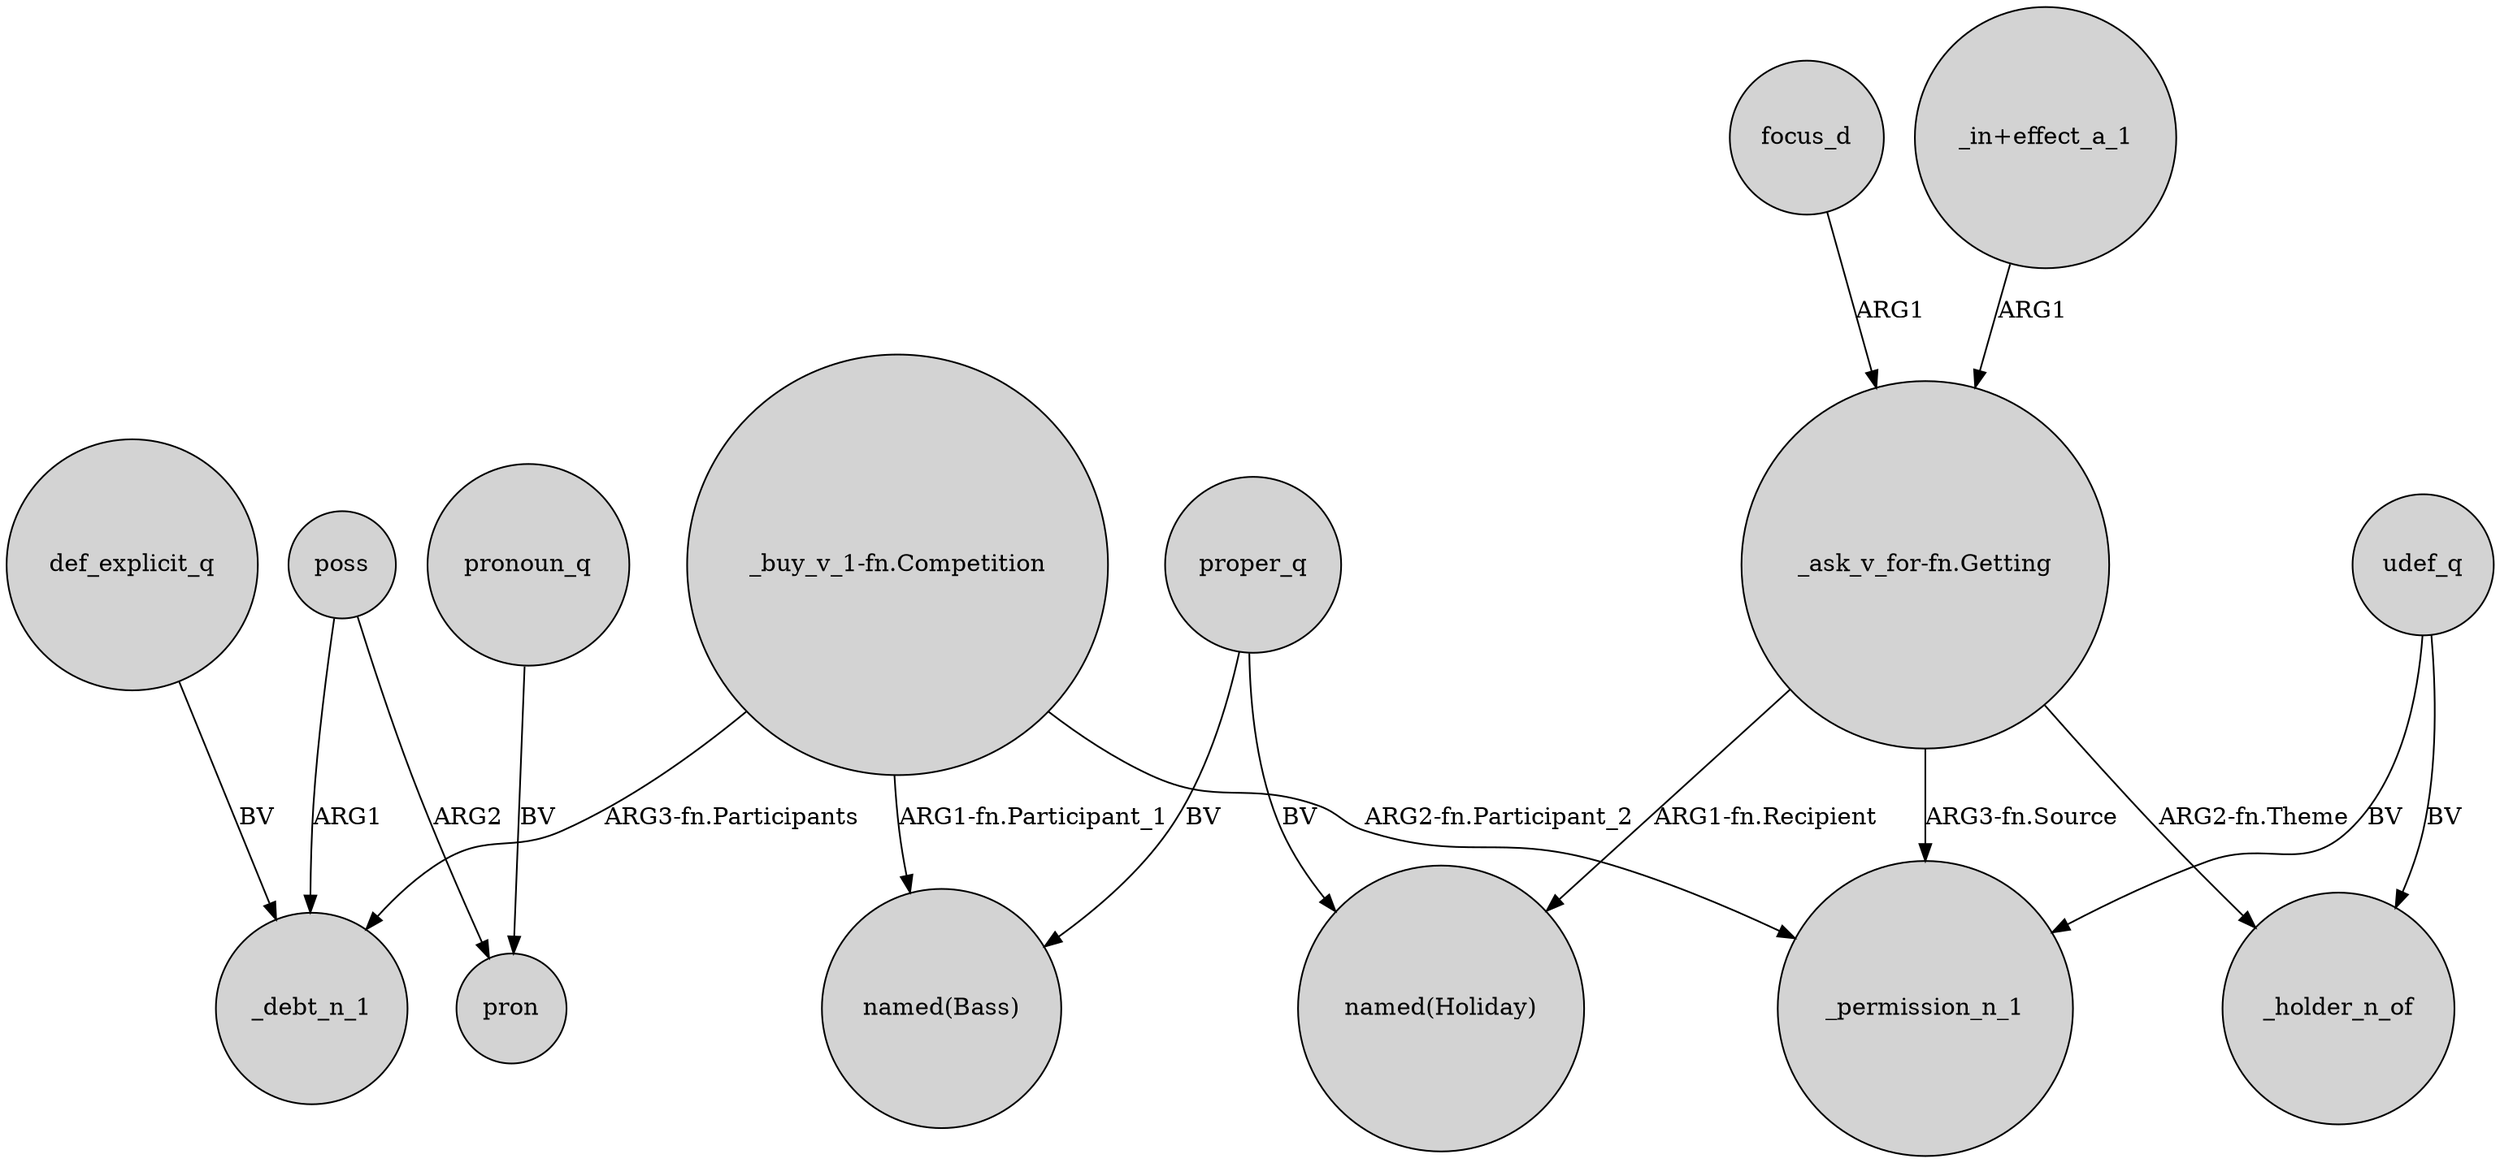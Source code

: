 digraph {
	node [shape=circle style=filled]
	def_explicit_q -> _debt_n_1 [label=BV]
	udef_q -> _holder_n_of [label=BV]
	proper_q -> "named(Bass)" [label=BV]
	proper_q -> "named(Holiday)" [label=BV]
	"_ask_v_for-fn.Getting" -> _permission_n_1 [label="ARG3-fn.Source"]
	udef_q -> _permission_n_1 [label=BV]
	focus_d -> "_ask_v_for-fn.Getting" [label=ARG1]
	poss -> pron [label=ARG2]
	"_ask_v_for-fn.Getting" -> _holder_n_of [label="ARG2-fn.Theme"]
	"_ask_v_for-fn.Getting" -> "named(Holiday)" [label="ARG1-fn.Recipient"]
	"_buy_v_1-fn.Competition" -> _permission_n_1 [label="ARG2-fn.Participant_2"]
	poss -> _debt_n_1 [label=ARG1]
	pronoun_q -> pron [label=BV]
	"_buy_v_1-fn.Competition" -> _debt_n_1 [label="ARG3-fn.Participants"]
	"_in+effect_a_1" -> "_ask_v_for-fn.Getting" [label=ARG1]
	"_buy_v_1-fn.Competition" -> "named(Bass)" [label="ARG1-fn.Participant_1"]
}
